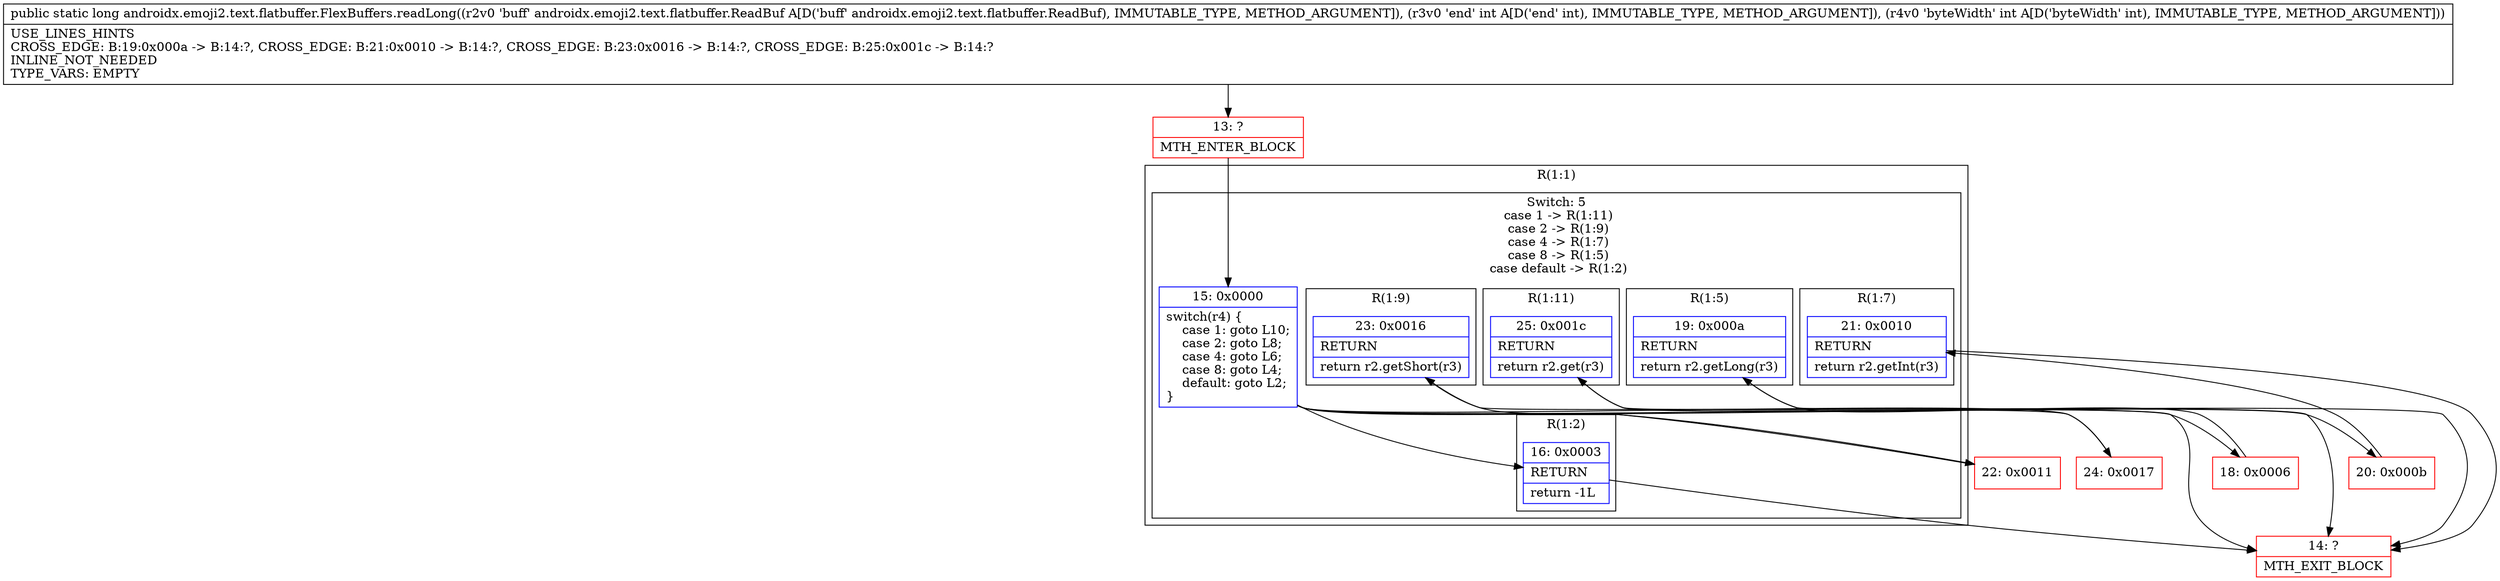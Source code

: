 digraph "CFG forandroidx.emoji2.text.flatbuffer.FlexBuffers.readLong(Landroidx\/emoji2\/text\/flatbuffer\/ReadBuf;II)J" {
subgraph cluster_Region_590056882 {
label = "R(1:1)";
node [shape=record,color=blue];
subgraph cluster_SwitchRegion_591271851 {
label = "Switch: 5
 case 1 -> R(1:11)
 case 2 -> R(1:9)
 case 4 -> R(1:7)
 case 8 -> R(1:5)
 case default -> R(1:2)";
node [shape=record,color=blue];
Node_15 [shape=record,label="{15\:\ 0x0000|switch(r4) \{\l    case 1: goto L10;\l    case 2: goto L8;\l    case 4: goto L6;\l    case 8: goto L4;\l    default: goto L2;\l\}\l}"];
subgraph cluster_Region_1006393214 {
label = "R(1:11)";
node [shape=record,color=blue];
Node_25 [shape=record,label="{25\:\ 0x001c|RETURN\l|return r2.get(r3)\l}"];
}
subgraph cluster_Region_327659406 {
label = "R(1:9)";
node [shape=record,color=blue];
Node_23 [shape=record,label="{23\:\ 0x0016|RETURN\l|return r2.getShort(r3)\l}"];
}
subgraph cluster_Region_1824450129 {
label = "R(1:7)";
node [shape=record,color=blue];
Node_21 [shape=record,label="{21\:\ 0x0010|RETURN\l|return r2.getInt(r3)\l}"];
}
subgraph cluster_Region_1072576290 {
label = "R(1:5)";
node [shape=record,color=blue];
Node_19 [shape=record,label="{19\:\ 0x000a|RETURN\l|return r2.getLong(r3)\l}"];
}
subgraph cluster_Region_1718669318 {
label = "R(1:2)";
node [shape=record,color=blue];
Node_16 [shape=record,label="{16\:\ 0x0003|RETURN\l|return \-1L\l}"];
}
}
}
Node_13 [shape=record,color=red,label="{13\:\ ?|MTH_ENTER_BLOCK\l}"];
Node_14 [shape=record,color=red,label="{14\:\ ?|MTH_EXIT_BLOCK\l}"];
Node_18 [shape=record,color=red,label="{18\:\ 0x0006}"];
Node_20 [shape=record,color=red,label="{20\:\ 0x000b}"];
Node_22 [shape=record,color=red,label="{22\:\ 0x0011}"];
Node_24 [shape=record,color=red,label="{24\:\ 0x0017}"];
MethodNode[shape=record,label="{public static long androidx.emoji2.text.flatbuffer.FlexBuffers.readLong((r2v0 'buff' androidx.emoji2.text.flatbuffer.ReadBuf A[D('buff' androidx.emoji2.text.flatbuffer.ReadBuf), IMMUTABLE_TYPE, METHOD_ARGUMENT]), (r3v0 'end' int A[D('end' int), IMMUTABLE_TYPE, METHOD_ARGUMENT]), (r4v0 'byteWidth' int A[D('byteWidth' int), IMMUTABLE_TYPE, METHOD_ARGUMENT]))  | USE_LINES_HINTS\lCROSS_EDGE: B:19:0x000a \-\> B:14:?, CROSS_EDGE: B:21:0x0010 \-\> B:14:?, CROSS_EDGE: B:23:0x0016 \-\> B:14:?, CROSS_EDGE: B:25:0x001c \-\> B:14:?\lINLINE_NOT_NEEDED\lTYPE_VARS: EMPTY\l}"];
MethodNode -> Node_13;Node_15 -> Node_16;
Node_15 -> Node_18;
Node_15 -> Node_20;
Node_15 -> Node_22;
Node_15 -> Node_24;
Node_25 -> Node_14;
Node_23 -> Node_14;
Node_21 -> Node_14;
Node_19 -> Node_14;
Node_16 -> Node_14;
Node_13 -> Node_15;
Node_18 -> Node_19;
Node_20 -> Node_21;
Node_22 -> Node_23;
Node_24 -> Node_25;
}

